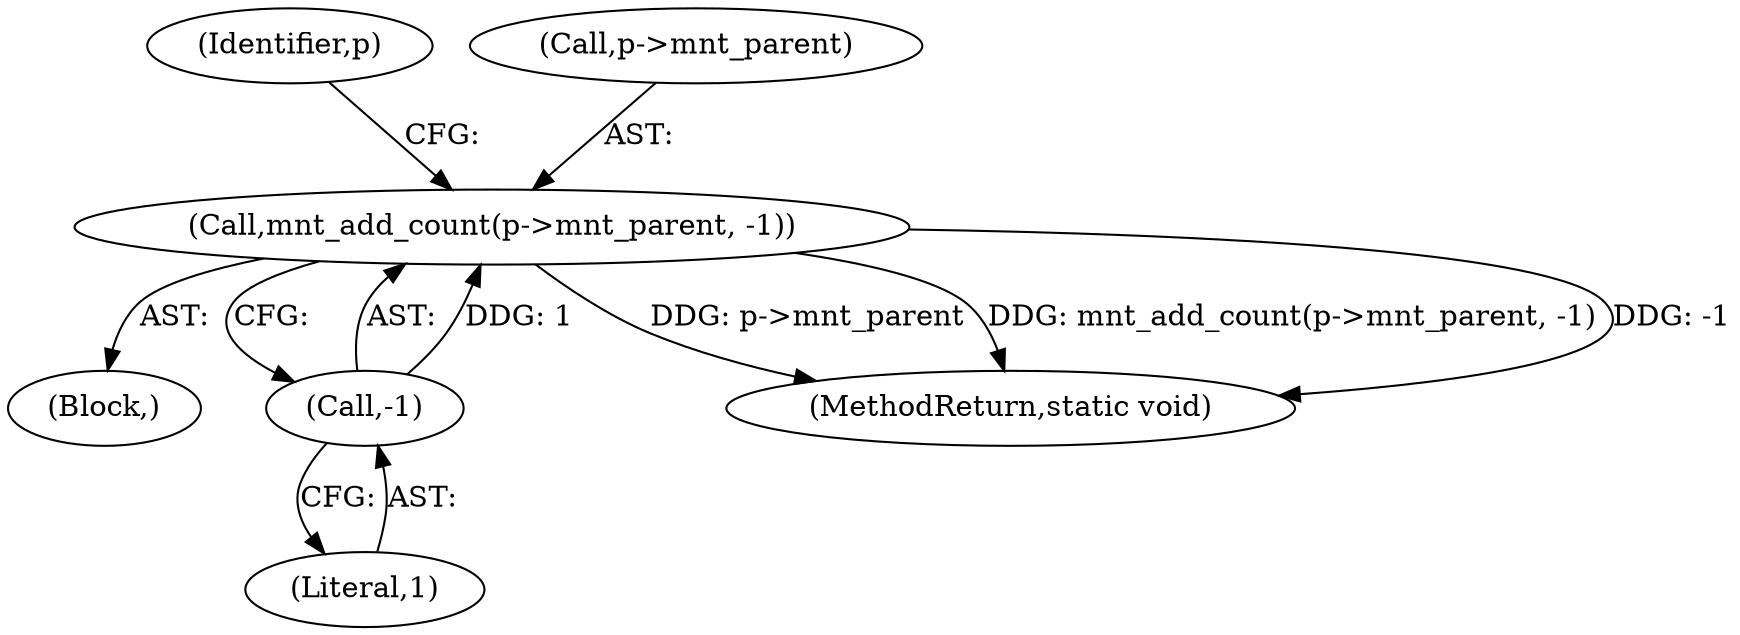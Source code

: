 digraph "0_linux_ce07d891a0891d3c0d0c2d73d577490486b809e1_1@pointer" {
"1000207" [label="(Call,mnt_add_count(p->mnt_parent, -1))"];
"1000211" [label="(Call,-1)"];
"1000206" [label="(Block,)"];
"1000218" [label="(MethodReturn,static void)"];
"1000214" [label="(Identifier,p)"];
"1000212" [label="(Literal,1)"];
"1000211" [label="(Call,-1)"];
"1000207" [label="(Call,mnt_add_count(p->mnt_parent, -1))"];
"1000208" [label="(Call,p->mnt_parent)"];
"1000207" -> "1000206"  [label="AST: "];
"1000207" -> "1000211"  [label="CFG: "];
"1000208" -> "1000207"  [label="AST: "];
"1000211" -> "1000207"  [label="AST: "];
"1000214" -> "1000207"  [label="CFG: "];
"1000207" -> "1000218"  [label="DDG: p->mnt_parent"];
"1000207" -> "1000218"  [label="DDG: mnt_add_count(p->mnt_parent, -1)"];
"1000207" -> "1000218"  [label="DDG: -1"];
"1000211" -> "1000207"  [label="DDG: 1"];
"1000211" -> "1000212"  [label="CFG: "];
"1000212" -> "1000211"  [label="AST: "];
}
